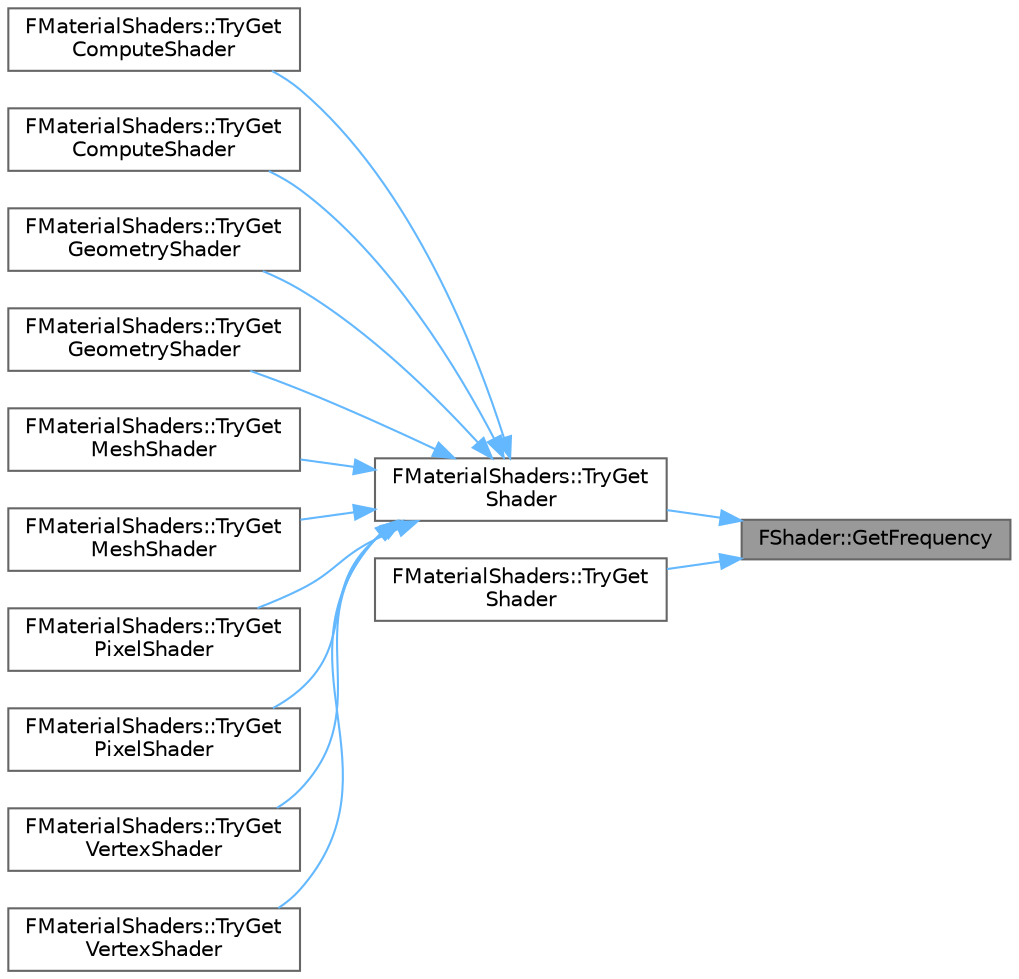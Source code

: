 digraph "FShader::GetFrequency"
{
 // INTERACTIVE_SVG=YES
 // LATEX_PDF_SIZE
  bgcolor="transparent";
  edge [fontname=Helvetica,fontsize=10,labelfontname=Helvetica,labelfontsize=10];
  node [fontname=Helvetica,fontsize=10,shape=box,height=0.2,width=0.4];
  rankdir="RL";
  Node1 [id="Node000001",label="FShader::GetFrequency",height=0.2,width=0.4,color="gray40", fillcolor="grey60", style="filled", fontcolor="black",tooltip=" "];
  Node1 -> Node2 [id="edge1_Node000001_Node000002",dir="back",color="steelblue1",style="solid",tooltip=" "];
  Node2 [id="Node000002",label="FMaterialShaders::TryGet\lShader",height=0.2,width=0.4,color="grey40", fillcolor="white", style="filled",URL="$de/dd2/structFMaterialShaders.html#a8a688170a65f6c245e07685237cbc47e",tooltip=" "];
  Node2 -> Node3 [id="edge2_Node000002_Node000003",dir="back",color="steelblue1",style="solid",tooltip=" "];
  Node3 [id="Node000003",label="FMaterialShaders::TryGet\lComputeShader",height=0.2,width=0.4,color="grey40", fillcolor="white", style="filled",URL="$de/dd2/structFMaterialShaders.html#ae7f517c1ea6cfda398d40f11a3cfb680",tooltip=" "];
  Node2 -> Node4 [id="edge3_Node000002_Node000004",dir="back",color="steelblue1",style="solid",tooltip=" "];
  Node4 [id="Node000004",label="FMaterialShaders::TryGet\lComputeShader",height=0.2,width=0.4,color="grey40", fillcolor="white", style="filled",URL="$de/dd2/structFMaterialShaders.html#a40ac7604e8e182ea40448db89b219d10",tooltip=" "];
  Node2 -> Node5 [id="edge4_Node000002_Node000005",dir="back",color="steelblue1",style="solid",tooltip=" "];
  Node5 [id="Node000005",label="FMaterialShaders::TryGet\lGeometryShader",height=0.2,width=0.4,color="grey40", fillcolor="white", style="filled",URL="$de/dd2/structFMaterialShaders.html#a40761d7f089f369b8ba5665eb054d941",tooltip=" "];
  Node2 -> Node6 [id="edge5_Node000002_Node000006",dir="back",color="steelblue1",style="solid",tooltip=" "];
  Node6 [id="Node000006",label="FMaterialShaders::TryGet\lGeometryShader",height=0.2,width=0.4,color="grey40", fillcolor="white", style="filled",URL="$de/dd2/structFMaterialShaders.html#a5db598481e94924b478ad3602a25bd93",tooltip=" "];
  Node2 -> Node7 [id="edge6_Node000002_Node000007",dir="back",color="steelblue1",style="solid",tooltip=" "];
  Node7 [id="Node000007",label="FMaterialShaders::TryGet\lMeshShader",height=0.2,width=0.4,color="grey40", fillcolor="white", style="filled",URL="$de/dd2/structFMaterialShaders.html#a6cb602f135556cab6b2afcd787ab96b8",tooltip=" "];
  Node2 -> Node8 [id="edge7_Node000002_Node000008",dir="back",color="steelblue1",style="solid",tooltip=" "];
  Node8 [id="Node000008",label="FMaterialShaders::TryGet\lMeshShader",height=0.2,width=0.4,color="grey40", fillcolor="white", style="filled",URL="$de/dd2/structFMaterialShaders.html#a74f5162bccf94d8d42788099de4e47bc",tooltip=" "];
  Node2 -> Node9 [id="edge8_Node000002_Node000009",dir="back",color="steelblue1",style="solid",tooltip=" "];
  Node9 [id="Node000009",label="FMaterialShaders::TryGet\lPixelShader",height=0.2,width=0.4,color="grey40", fillcolor="white", style="filled",URL="$de/dd2/structFMaterialShaders.html#a0c117ff8f057db86abadc7ce797f8078",tooltip=" "];
  Node2 -> Node10 [id="edge9_Node000002_Node000010",dir="back",color="steelblue1",style="solid",tooltip=" "];
  Node10 [id="Node000010",label="FMaterialShaders::TryGet\lPixelShader",height=0.2,width=0.4,color="grey40", fillcolor="white", style="filled",URL="$de/dd2/structFMaterialShaders.html#a334ef48221085d9428c6617e16bf91f5",tooltip=" "];
  Node2 -> Node11 [id="edge10_Node000002_Node000011",dir="back",color="steelblue1",style="solid",tooltip=" "];
  Node11 [id="Node000011",label="FMaterialShaders::TryGet\lVertexShader",height=0.2,width=0.4,color="grey40", fillcolor="white", style="filled",URL="$de/dd2/structFMaterialShaders.html#aacd06f2a4a7ca7929d3556f76e40703e",tooltip=" "];
  Node2 -> Node12 [id="edge11_Node000002_Node000012",dir="back",color="steelblue1",style="solid",tooltip=" "];
  Node12 [id="Node000012",label="FMaterialShaders::TryGet\lVertexShader",height=0.2,width=0.4,color="grey40", fillcolor="white", style="filled",URL="$de/dd2/structFMaterialShaders.html#a0da1c7fe2e892810db20bb482ad052ad",tooltip=" "];
  Node1 -> Node13 [id="edge12_Node000001_Node000013",dir="back",color="steelblue1",style="solid",tooltip=" "];
  Node13 [id="Node000013",label="FMaterialShaders::TryGet\lShader",height=0.2,width=0.4,color="grey40", fillcolor="white", style="filled",URL="$de/dd2/structFMaterialShaders.html#a481da43f4d8bb819c72d1dd31b08a8af",tooltip=" "];
}

